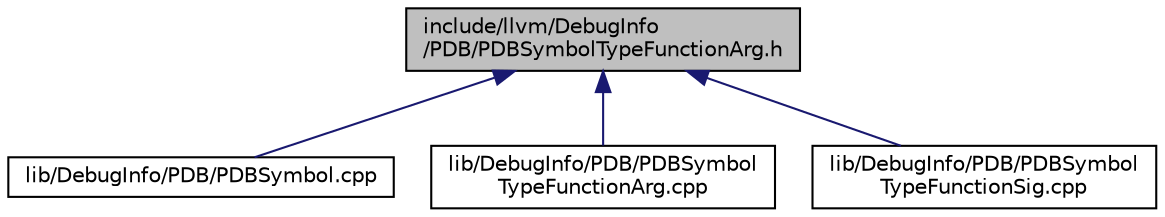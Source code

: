 digraph "include/llvm/DebugInfo/PDB/PDBSymbolTypeFunctionArg.h"
{
 // LATEX_PDF_SIZE
  bgcolor="transparent";
  edge [fontname="Helvetica",fontsize="10",labelfontname="Helvetica",labelfontsize="10"];
  node [fontname="Helvetica",fontsize="10",shape="box"];
  Node1 [label="include/llvm/DebugInfo\l/PDB/PDBSymbolTypeFunctionArg.h",height=0.2,width=0.4,color="black", fillcolor="grey75", style="filled", fontcolor="black",tooltip=" "];
  Node1 -> Node2 [dir="back",color="midnightblue",fontsize="10",style="solid",fontname="Helvetica"];
  Node2 [label="lib/DebugInfo/PDB/PDBSymbol.cpp",height=0.2,width=0.4,color="black",URL="$PDBSymbol_8cpp.html",tooltip=" "];
  Node1 -> Node3 [dir="back",color="midnightblue",fontsize="10",style="solid",fontname="Helvetica"];
  Node3 [label="lib/DebugInfo/PDB/PDBSymbol\lTypeFunctionArg.cpp",height=0.2,width=0.4,color="black",URL="$PDBSymbolTypeFunctionArg_8cpp.html",tooltip=" "];
  Node1 -> Node4 [dir="back",color="midnightblue",fontsize="10",style="solid",fontname="Helvetica"];
  Node4 [label="lib/DebugInfo/PDB/PDBSymbol\lTypeFunctionSig.cpp",height=0.2,width=0.4,color="black",URL="$PDBSymbolTypeFunctionSig_8cpp.html",tooltip=" "];
}
